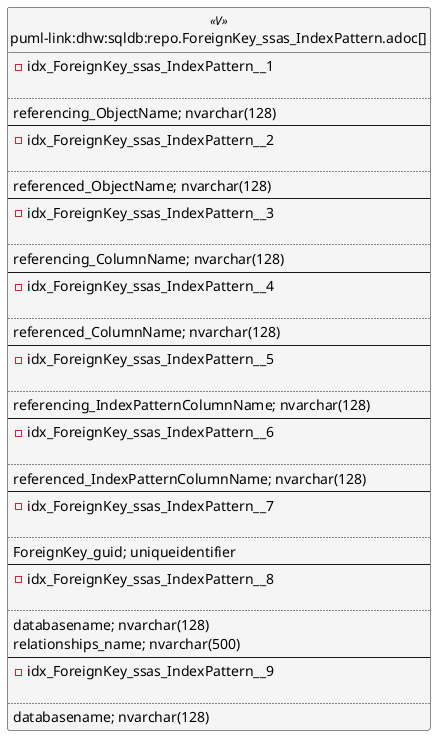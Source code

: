 @startuml
left to right direction
'top to bottom direction
hide circle
'avoide "." issues:
set namespaceSeparator none


skinparam class {
  BackgroundColor White
  BackgroundColor<<FN>> Yellow
  BackgroundColor<<FS>> Yellow
  BackgroundColor<<FT>> LightGray
  BackgroundColor<<IF>> Yellow
  BackgroundColor<<IS>> Yellow
  BackgroundColor<<P>> Aqua
  BackgroundColor<<PC>> Aqua
  BackgroundColor<<SN>> Yellow
  BackgroundColor<<SO>> SlateBlue
  BackgroundColor<<TF>> LightGray
  BackgroundColor<<TR>> Tomato
  BackgroundColor<<U>> White
  BackgroundColor<<V>> WhiteSmoke
  BackgroundColor<<X>> Aqua
  BackgroundColor<<external>> AliceBlue
}


entity "puml-link:dhw:sqldb:repo.ForeignKey_ssas_IndexPattern.adoc[]" as repo.ForeignKey_ssas_IndexPattern << V >> {
- idx_ForeignKey_ssas_IndexPattern__1

..
referencing_ObjectName; nvarchar(128)
--
- idx_ForeignKey_ssas_IndexPattern__2

..
referenced_ObjectName; nvarchar(128)
--
- idx_ForeignKey_ssas_IndexPattern__3

..
referencing_ColumnName; nvarchar(128)
--
- idx_ForeignKey_ssas_IndexPattern__4

..
referenced_ColumnName; nvarchar(128)
--
- idx_ForeignKey_ssas_IndexPattern__5

..
referencing_IndexPatternColumnName; nvarchar(128)
--
- idx_ForeignKey_ssas_IndexPattern__6

..
referenced_IndexPatternColumnName; nvarchar(128)
--
- idx_ForeignKey_ssas_IndexPattern__7

..
ForeignKey_guid; uniqueidentifier
--
- idx_ForeignKey_ssas_IndexPattern__8

..
databasename; nvarchar(128)
relationships_name; nvarchar(500)
--
- idx_ForeignKey_ssas_IndexPattern__9

..
databasename; nvarchar(128)
}


@enduml

